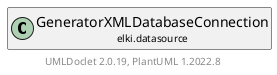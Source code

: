 @startuml
    remove .*\.(Instance|Par|Parameterizer|Factory)$
    set namespaceSeparator none
    hide empty fields
    hide empty methods

    class "<size:14>GeneratorXMLDatabaseConnection.Par\n<size:10>elki.datasource" as elki.datasource.GeneratorXMLDatabaseConnection.Par [[GeneratorXMLDatabaseConnection.Par.html]] {
        {static} +CONFIGFILE_ID: OptionID
        {static} +SIZE_SCALE_ID: OptionID
        {static} +REASSIGN_ID: OptionID
        {static} +REASSIGN_DISTANCE_ID: OptionID
        {static} +RANDOMSEED_ID: OptionID
        ~specfile: URI
        ~sizescale: double
        ~reassign: Pattern
        ~reassignByDistance: boolean
        ~clusterRandom: RandomFactory
        +configure(Parameterization): void
        +make(): GeneratorXMLDatabaseConnection
    }

    abstract class "<size:14>AbstractDatabaseConnection.Par\n<size:10>elki.datasource" as elki.datasource.AbstractDatabaseConnection.Par [[AbstractDatabaseConnection.Par.html]]
    class "<size:14>GeneratorXMLDatabaseConnection\n<size:10>elki.datasource" as elki.datasource.GeneratorXMLDatabaseConnection [[GeneratorXMLDatabaseConnection.html]]

    elki.datasource.AbstractDatabaseConnection.Par <|-- elki.datasource.GeneratorXMLDatabaseConnection.Par
    elki.datasource.GeneratorXMLDatabaseConnection +-- elki.datasource.GeneratorXMLDatabaseConnection.Par

    center footer UMLDoclet 2.0.19, PlantUML 1.2022.8
@enduml
